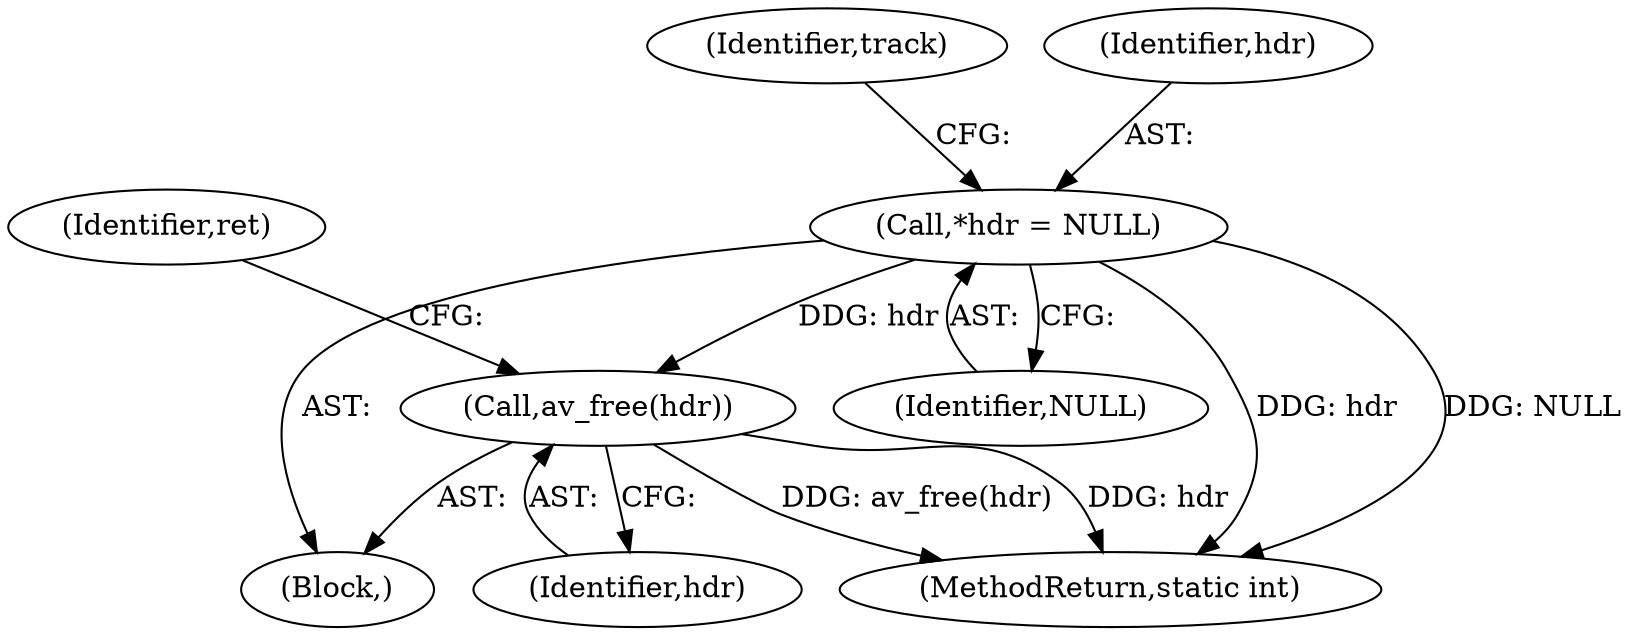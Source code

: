 digraph "0_FFmpeg_95556e27e2c1d56d9e18f5db34d6f756f3011148@pointer" {
"1000118" [label="(Call,*hdr = NULL)"];
"1000679" [label="(Call,av_free(hdr))"];
"1000680" [label="(Identifier,hdr)"];
"1000128" [label="(Identifier,track)"];
"1000682" [label="(Identifier,ret)"];
"1000120" [label="(Identifier,NULL)"];
"1000118" [label="(Call,*hdr = NULL)"];
"1000116" [label="(Block,)"];
"1000679" [label="(Call,av_free(hdr))"];
"1000683" [label="(MethodReturn,static int)"];
"1000119" [label="(Identifier,hdr)"];
"1000118" -> "1000116"  [label="AST: "];
"1000118" -> "1000120"  [label="CFG: "];
"1000119" -> "1000118"  [label="AST: "];
"1000120" -> "1000118"  [label="AST: "];
"1000128" -> "1000118"  [label="CFG: "];
"1000118" -> "1000683"  [label="DDG: NULL"];
"1000118" -> "1000683"  [label="DDG: hdr"];
"1000118" -> "1000679"  [label="DDG: hdr"];
"1000679" -> "1000116"  [label="AST: "];
"1000679" -> "1000680"  [label="CFG: "];
"1000680" -> "1000679"  [label="AST: "];
"1000682" -> "1000679"  [label="CFG: "];
"1000679" -> "1000683"  [label="DDG: hdr"];
"1000679" -> "1000683"  [label="DDG: av_free(hdr)"];
}
